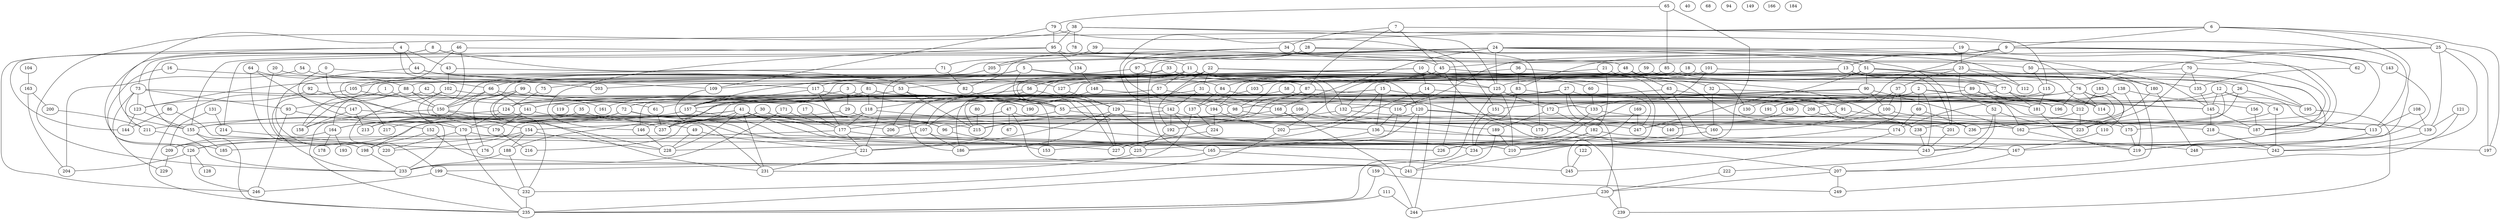 graph g {0;1;2;3;4;5;6;7;8;9;10;11;12;13;14;15;16;17;18;19;20;21;22;23;24;25;26;27;28;29;30;31;32;33;34;35;36;37;38;39;40;41;42;43;44;45;46;47;48;49;50;51;52;53;54;55;56;57;58;59;60;61;62;63;64;65;66;67;68;69;70;71;72;73;74;75;76;77;78;79;80;81;82;83;84;85;86;87;88;89;90;91;92;93;94;95;96;97;98;99;100;101;102;103;104;105;106;107;108;109;110;111;112;113;114;115;116;117;118;119;120;121;122;123;124;125;126;127;128;129;130;131;132;133;134;135;136;137;138;139;140;141;142;143;144;145;146;147;148;149;150;151;152;153;154;155;156;157;158;159;160;161;162;163;164;165;166;167;168;169;170;171;172;173;174;175;176;177;178;179;180;181;182;183;184;185;186;187;188;189;190;191;192;193;194;195;196;197;198;199;200;201;202;203;204;205;206;207;208;209;210;211;212;213;214;215;216;217;218;219;220;221;222;223;224;225;226;227;228;229;230;231;232;233;234;235;236;237;238;239;240;241;242;243;244;245;246;247;248;249;0 -- 77;0 -- 147;0 -- 217;1 -- 150;1 -- 158;2 -- 61;2 -- 69;2 -- 130;2 -- 145;2 -- 196;2 -- 243;3 -- 29;3 -- 55;3 -- 124;4 -- 43;4 -- 44;4 -- 66;4 -- 185;4 -- 246;5 -- 26;5 -- 66;5 -- 87;5 -- 157;5 -- 227;6 -- 9;6 -- 25;6 -- 155;6 -- 167;6 -- 194;6 -- 197;7 -- 34;7 -- 45;7 -- 87;7 -- 115;8 -- 11;8 -- 55;8 -- 73;8 -- 144;9 -- 13;9 -- 62;9 -- 83;9 -- 116;9 -- 143;9 -- 187;9 -- 191;10 -- 14;10 -- 125;10 -- 157;10 -- 206;10 -- 238;11 -- 32;11 -- 56;11 -- 57;11 -- 123;11 -- 132;11 -- 174;12 -- 74;12 -- 113;12 -- 145;12 -- 153;12 -- 223;13 -- 55;13 -- 88;13 -- 114;13 -- 201;13 -- 202;13 -- 219;14 -- 91;14 -- 227;14 -- 244;15 -- 107;15 -- 114;15 -- 136;15 -- 202;15 -- 221;15 -- 238;16 -- 126;16 -- 203;17 -- 177;18 -- 109;18 -- 207;19 -- 23;19 -- 214;19 -- 243;20 -- 117;20 -- 198;21 -- 75;21 -- 182;21 -- 210;22 -- 31;22 -- 118;22 -- 130;22 -- 176;22 -- 192;22 -- 195;23 -- 37;23 -- 52;23 -- 112;23 -- 132;23 -- 145;23 -- 186;24 -- 51;24 -- 76;24 -- 112;24 -- 125;24 -- 150;24 -- 165;24 -- 168;24 -- 180;24 -- 205;25 -- 45;25 -- 76;25 -- 139;25 -- 197;25 -- 242;26 -- 162;26 -- 191;26 -- 195;27 -- 116;27 -- 160;27 -- 195;27 -- 230;27 -- 237;28 -- 82;28 -- 97;28 -- 173;28 -- 201;29 -- 96;29 -- 220;30 -- 96;30 -- 198;30 -- 206;30 -- 237;31 -- 142;31 -- 188;31 -- 239;32 -- 145;32 -- 160;33 -- 53;33 -- 125;33 -- 189;33 -- 227;33 -- 233;33 -- 245;34 -- 50;34 -- 71;34 -- 98;34 -- 226;35 -- 49;35 -- 213;36 -- 83;36 -- 127;36 -- 212;37 -- 100;37 -- 140;37 -- 210;38 -- 78;38 -- 95;38 -- 113;38 -- 125;38 -- 233;39 -- 45;39 -- 205;41 -- 210;41 -- 211;41 -- 215;41 -- 217;41 -- 228;41 -- 231;41 -- 234;41 -- 237;42 -- 61;42 -- 164;43 -- 53;43 -- 102;44 -- 109;44 -- 127;44 -- 220;45 -- 56;45 -- 60;45 -- 84;45 -- 107;45 -- 173;46 -- 48;46 -- 105;46 -- 155;46 -- 179;47 -- 67;47 -- 187;47 -- 206;47 -- 241;48 -- 63;48 -- 77;48 -- 105;49 -- 221;49 -- 228;50 -- 115;50 -- 187;51 -- 77;51 -- 90;51 -- 125;51 -- 180;51 -- 247;52 -- 222;52 -- 223;52 -- 243;53 -- 55;53 -- 141;53 -- 215;54 -- 84;54 -- 204;55 -- 126;55 -- 162;56 -- 72;56 -- 129;56 -- 186;57 -- 208;57 -- 237;58 -- 146;58 -- 181;59 -- 77;59 -- 203;60 -- 133;61 -- 237;62 -- 135;63 -- 119;63 -- 181;63 -- 243;64 -- 88;64 -- 170;64 -- 198;65 -- 79;65 -- 85;65 -- 241;66 -- 96;66 -- 141;66 -- 150;66 -- 213;69 -- 174;69 -- 236;70 -- 98;70 -- 135;70 -- 175;70 -- 236;71 -- 82;71 -- 233;72 -- 107;72 -- 164;72 -- 213;72 -- 226;73 -- 93;73 -- 116;73 -- 123;73 -- 211;73 -- 229;74 -- 223;74 -- 242;75 -- 124;76 -- 110;76 -- 114;76 -- 124;76 -- 151;76 -- 196;76 -- 236;77 -- 98;77 -- 114;77 -- 181;79 -- 95;79 -- 109;79 -- 151;80 -- 215;81 -- 118;81 -- 120;81 -- 153;81 -- 157;81 -- 161;82 -- 215;83 -- 141;83 -- 234;83 -- 247;84 -- 137;84 -- 208;85 -- 89;85 -- 194;86 -- 144;86 -- 176;87 -- 96;87 -- 133;87 -- 192;88 -- 93;88 -- 150;88 -- 158;88 -- 190;89 -- 162;89 -- 194;89 -- 196;89 -- 212;90 -- 100;90 -- 157;90 -- 162;90 -- 172;91 -- 113;91 -- 173;92 -- 123;92 -- 237;93 -- 152;93 -- 246;95 -- 134;95 -- 146;95 -- 155;95 -- 187;96 -- 153;97 -- 117;97 -- 120;97 -- 225;98 -- 155;98 -- 236;99 -- 150;99 -- 218;99 -- 228;99 -- 232;100 -- 139;100 -- 160;101 -- 103;101 -- 133;101 -- 135;102 -- 142;102 -- 170;102 -- 199;103 -- 137;104 -- 163;105 -- 161;105 -- 235;106 -- 167;106 -- 215;107 -- 126;107 -- 167;107 -- 186;108 -- 113;108 -- 139;109 -- 231;110 -- 167;111 -- 235;111 -- 244;113 -- 219;114 -- 175;115 -- 132;115 -- 181;116 -- 136;116 -- 225;117 -- 157;117 -- 177;117 -- 190;118 -- 177;118 -- 207;118 -- 216;120 -- 140;120 -- 177;120 -- 228;120 -- 241;120 -- 242;121 -- 139;121 -- 249;122 -- 245;123 -- 144;123 -- 155;124 -- 155;124 -- 170;124 -- 231;125 -- 172;125 -- 210;125 -- 235;126 -- 128;126 -- 204;126 -- 246;127 -- 129;129 -- 136;129 -- 186;129 -- 221;129 -- 243;131 -- 209;131 -- 214;132 -- 146;132 -- 247;133 -- 175;133 -- 186;134 -- 148;135 -- 145;136 -- 165;136 -- 248;137 -- 224;137 -- 233;138 -- 156;138 -- 174;138 -- 208;138 -- 219;139 -- 242;141 -- 179;141 -- 223;141 -- 235;142 -- 154;142 -- 192;142 -- 201;142 -- 210;143 -- 248;145 -- 187;145 -- 218;146 -- 228;147 -- 158;147 -- 213;147 -- 227;148 -- 168;148 -- 215;150 -- 154;150 -- 158;150 -- 236;151 -- 234;152 -- 198;152 -- 241;154 -- 176;154 -- 185;154 -- 188;154 -- 228;155 -- 185;155 -- 235;156 -- 187;157 -- 164;157 -- 226;159 -- 235;159 -- 249;160 -- 234;162 -- 219;163 -- 200;163 -- 204;164 -- 178;164 -- 193;164 -- 209;165 -- 199;165 -- 245;167 -- 207;168 -- 170;168 -- 223;168 -- 244;169 -- 226;169 -- 247;170 -- 220;170 -- 225;170 -- 235;171 -- 177;171 -- 233;172 -- 182;172 -- 189;174 -- 245;175 -- 219;177 -- 209;177 -- 221;177 -- 243;179 -- 216;180 -- 236;180 -- 248;181 -- 219;182 -- 197;182 -- 210;182 -- 226;183 -- 212;183 -- 223;188 -- 232;188 -- 233;189 -- 210;189 -- 235;192 -- 225;194 -- 202;194 -- 224;195 -- 239;198 -- 233;199 -- 232;199 -- 246;200 -- 211;201 -- 243;202 -- 232;205 -- 221;207 -- 230;207 -- 249;208 -- 238;209 -- 229;211 -- 233;212 -- 223;212 -- 238;214 -- 220;218 -- 242;221 -- 231;222 -- 230;224 -- 227;225 -- 231;230 -- 239;230 -- 244;232 -- 235;234 -- 241;238 -- 243;240 -- 247;}